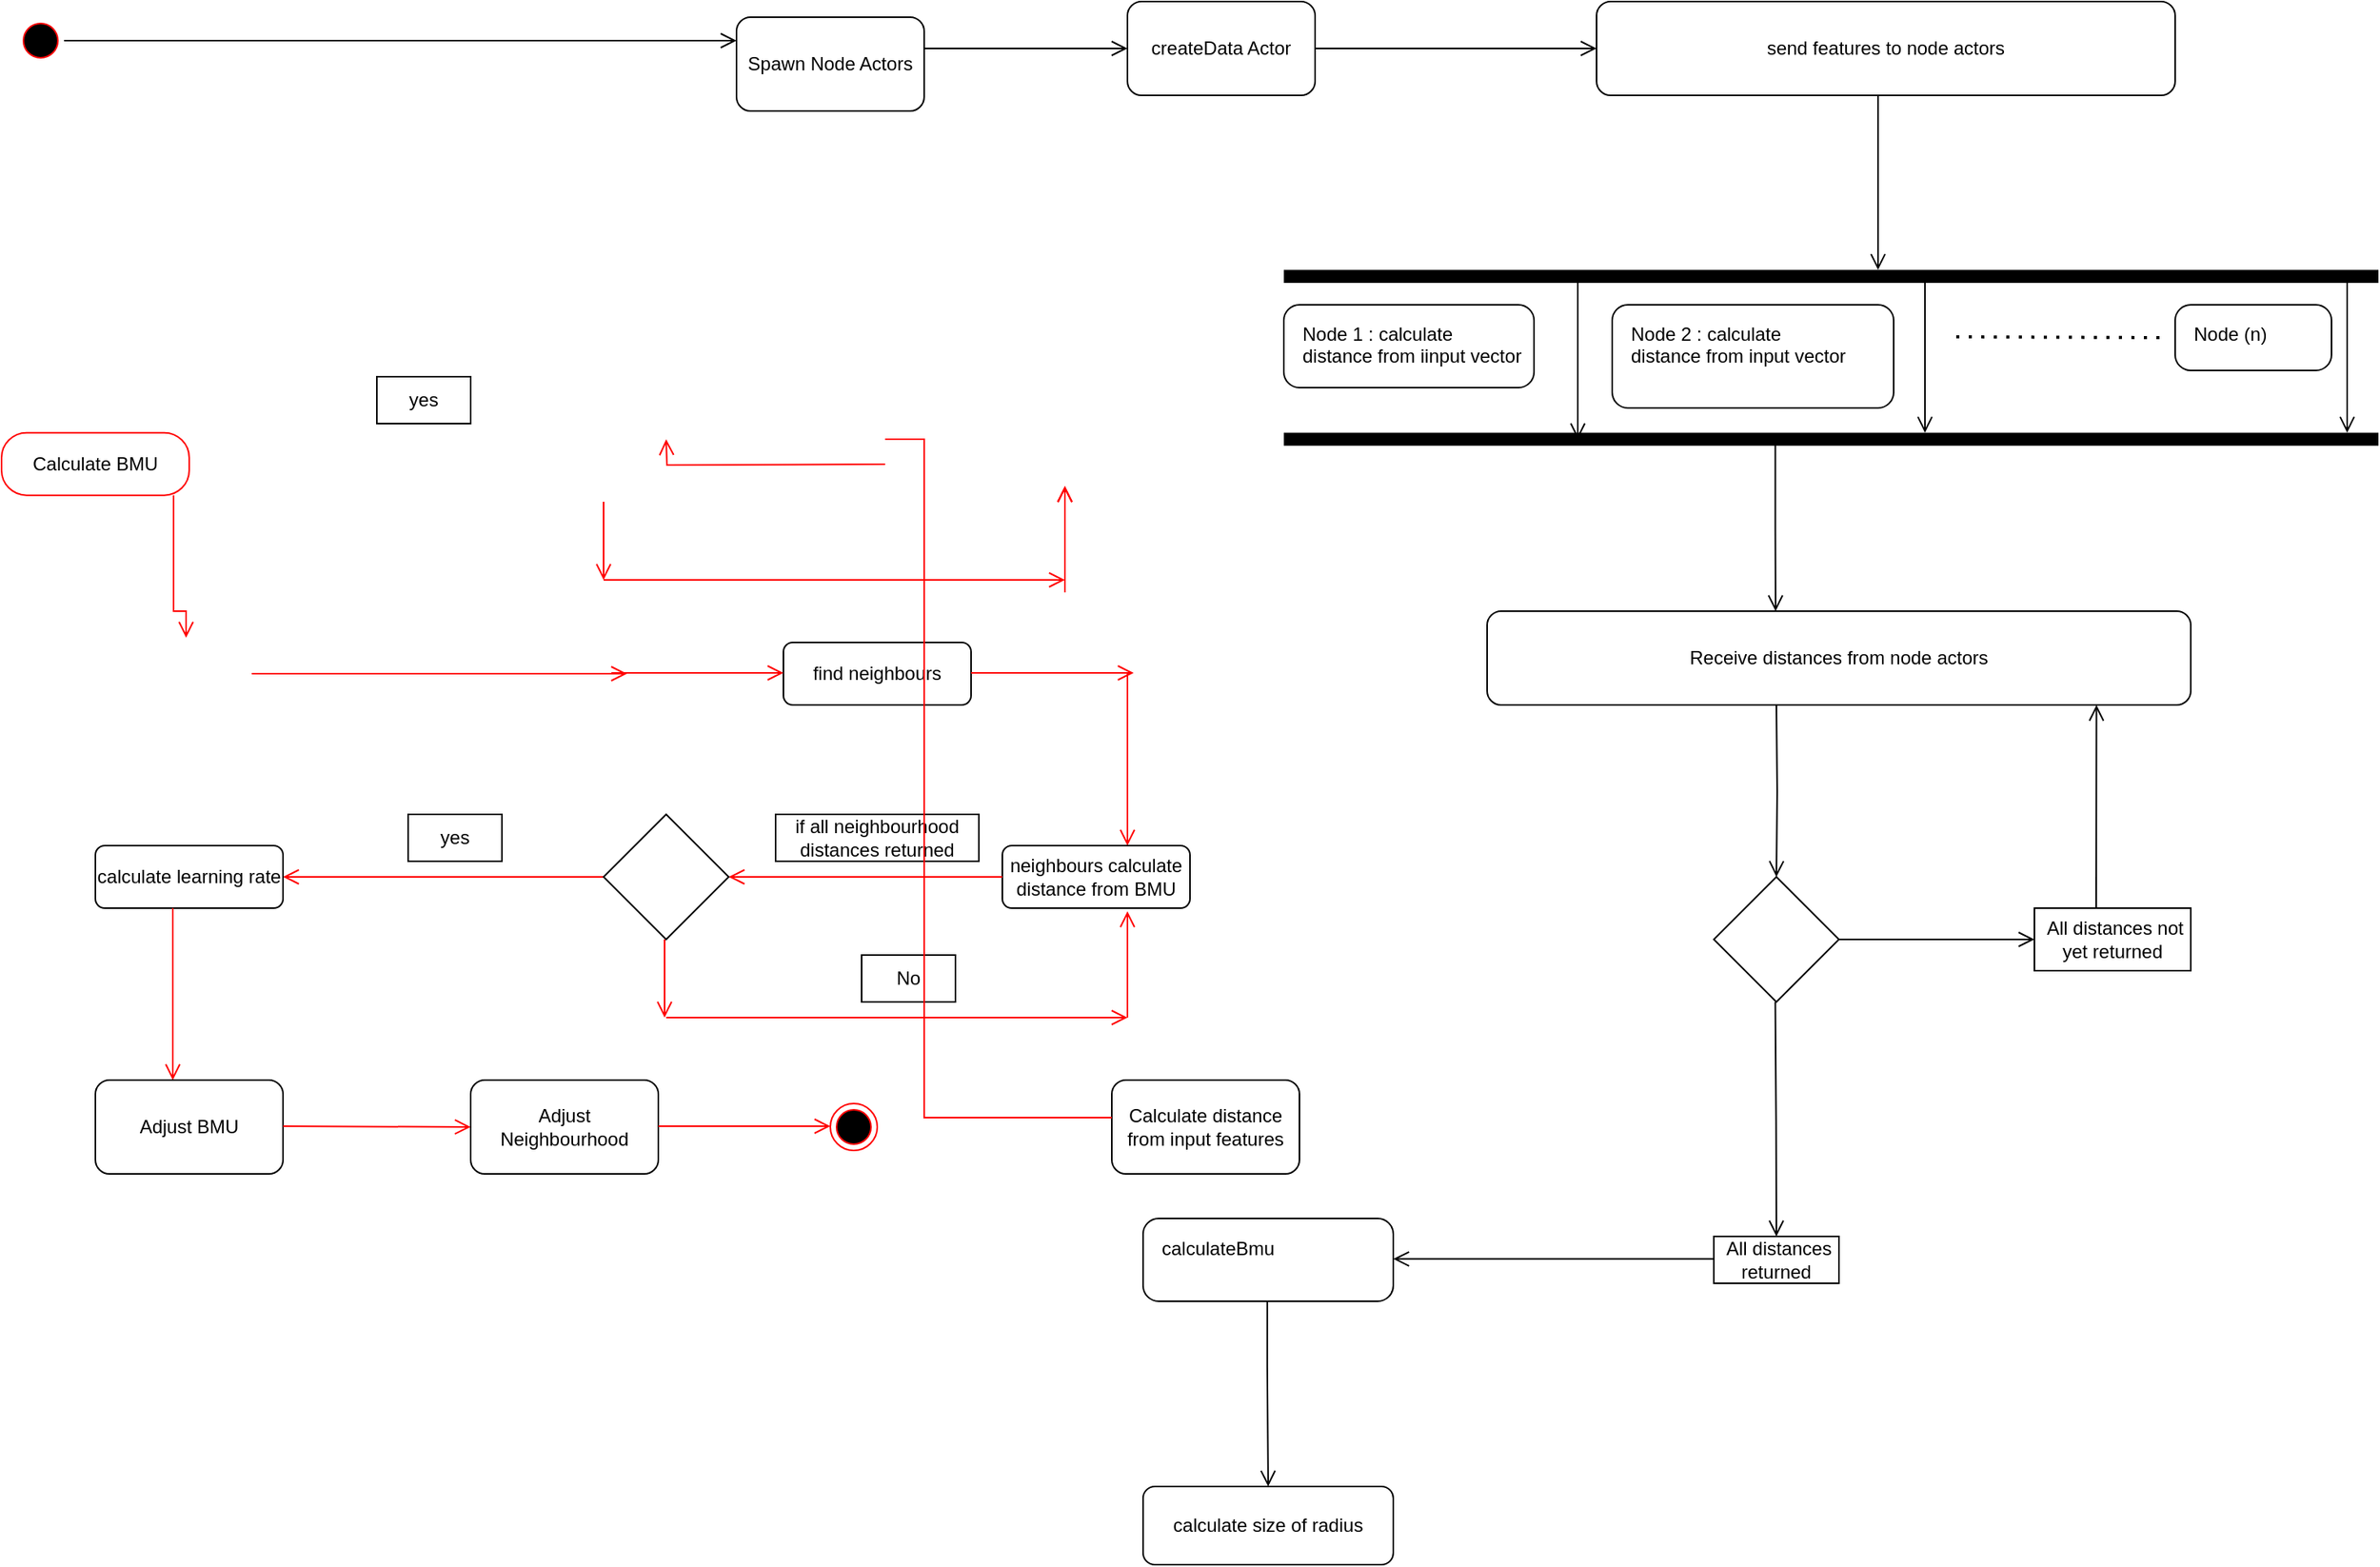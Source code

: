 <mxfile version="15.7.4" type="github">
  <diagram id="ylAyNTXU45JpMREwfZHR" name="Page-1">
    <mxGraphModel dx="1369" dy="686" grid="1" gridSize="10" guides="1" tooltips="1" connect="1" arrows="1" fold="1" page="1" pageScale="1" pageWidth="850" pageHeight="1100" math="0" shadow="0">
      <root>
        <mxCell id="0" />
        <mxCell id="1" parent="0" />
        <mxCell id="u21SFyGaTdQSeciqFoYo-1" value="Spawn Node Actors" style="rounded=1;whiteSpace=wrap;html=1;" parent="1" vertex="1">
          <mxGeometry x="470" y="50" width="120" height="60" as="geometry" />
        </mxCell>
        <mxCell id="u21SFyGaTdQSeciqFoYo-2" value="" style="ellipse;html=1;shape=startState;fillColor=#000000;strokeColor=#ff0000;" parent="1" vertex="1">
          <mxGeometry x="10" y="50" width="30" height="30" as="geometry" />
        </mxCell>
        <mxCell id="u21SFyGaTdQSeciqFoYo-3" value="" style="edgeStyle=orthogonalEdgeStyle;html=1;verticalAlign=bottom;endArrow=open;endSize=8;strokeColor=#000000;rounded=0;entryX=0;entryY=0.25;entryDx=0;entryDy=0;" parent="1" source="u21SFyGaTdQSeciqFoYo-2" target="u21SFyGaTdQSeciqFoYo-1" edge="1">
          <mxGeometry relative="1" as="geometry">
            <mxPoint x="45" y="170" as="targetPoint" />
          </mxGeometry>
        </mxCell>
        <mxCell id="u21SFyGaTdQSeciqFoYo-4" value="createData Actor" style="rounded=1;whiteSpace=wrap;html=1;" parent="1" vertex="1">
          <mxGeometry x="720" y="40" width="120" height="60" as="geometry" />
        </mxCell>
        <mxCell id="u21SFyGaTdQSeciqFoYo-5" value="" style="edgeStyle=orthogonalEdgeStyle;html=1;verticalAlign=bottom;endArrow=open;endSize=8;strokeColor=#000000;rounded=0;entryX=0;entryY=0.5;entryDx=0;entryDy=0;" parent="1" target="u21SFyGaTdQSeciqFoYo-4" edge="1">
          <mxGeometry relative="1" as="geometry">
            <mxPoint x="360" y="145" as="targetPoint" />
            <mxPoint x="590" y="70" as="sourcePoint" />
            <Array as="points">
              <mxPoint x="590" y="70" />
              <mxPoint x="590" y="70" />
            </Array>
          </mxGeometry>
        </mxCell>
        <mxCell id="u21SFyGaTdQSeciqFoYo-6" value="" style="edgeStyle=orthogonalEdgeStyle;html=1;verticalAlign=bottom;endArrow=open;endSize=8;strokeColor=#000000;rounded=0;entryX=0;entryY=0.5;entryDx=0;entryDy=0;exitX=1;exitY=0.5;exitDx=0;exitDy=0;" parent="1" source="u21SFyGaTdQSeciqFoYo-4" target="u21SFyGaTdQSeciqFoYo-8" edge="1">
          <mxGeometry relative="1" as="geometry">
            <mxPoint x="584" y="150" as="targetPoint" />
            <mxPoint x="480" y="150" as="sourcePoint" />
            <Array as="points">
              <mxPoint x="840" y="70" />
            </Array>
          </mxGeometry>
        </mxCell>
        <mxCell id="u21SFyGaTdQSeciqFoYo-8" value="send features to node actors" style="rounded=1;whiteSpace=wrap;html=1;" parent="1" vertex="1">
          <mxGeometry x="1020" y="40" width="370" height="60" as="geometry" />
        </mxCell>
        <mxCell id="u21SFyGaTdQSeciqFoYo-10" value="" style="edgeStyle=orthogonalEdgeStyle;html=1;verticalAlign=bottom;endArrow=open;endSize=8;strokeColor=#000000;rounded=0;" parent="1" source="_sdeYMEwhturCp9GIaWW-1" edge="1">
          <mxGeometry relative="1" as="geometry">
            <mxPoint x="1008" y="320" as="targetPoint" />
            <mxPoint x="1065" y="216" as="sourcePoint" />
            <Array as="points">
              <mxPoint x="1008" y="270" />
              <mxPoint x="1008" y="270" />
            </Array>
          </mxGeometry>
        </mxCell>
        <mxCell id="u21SFyGaTdQSeciqFoYo-11" value="Calculate distance from input features" style="rounded=1;whiteSpace=wrap;html=1;" parent="1" vertex="1">
          <mxGeometry x="710" y="730" width="120" height="60" as="geometry" />
        </mxCell>
        <mxCell id="u21SFyGaTdQSeciqFoYo-13" value="" style="edgeStyle=orthogonalEdgeStyle;html=1;verticalAlign=bottom;endArrow=open;endSize=8;strokeColor=#ff0000;rounded=0;exitX=0;exitY=0.4;exitDx=0;exitDy=0;exitPerimeter=0;startArrow=none;" parent="1" edge="1">
          <mxGeometry relative="1" as="geometry">
            <mxPoint x="425" y="320" as="targetPoint" />
            <mxPoint x="565" y="336" as="sourcePoint" />
            <Array as="points" />
          </mxGeometry>
        </mxCell>
        <mxCell id="u21SFyGaTdQSeciqFoYo-14" value="" style="rhombus;whiteSpace=wrap;html=1;" parent="1" vertex="1">
          <mxGeometry x="1095" y="600" width="80" height="80" as="geometry" />
        </mxCell>
        <mxCell id="u21SFyGaTdQSeciqFoYo-17" value="&amp;nbsp;All distances returned" style="whiteSpace=wrap;html=1;" parent="1" vertex="1">
          <mxGeometry x="1095" y="830" width="80" height="30" as="geometry" />
        </mxCell>
        <mxCell id="u21SFyGaTdQSeciqFoYo-19" value="calculate size of radius" style="rounded=1;whiteSpace=wrap;html=1;" parent="1" vertex="1">
          <mxGeometry x="730" y="990" width="160" height="50" as="geometry" />
        </mxCell>
        <mxCell id="u21SFyGaTdQSeciqFoYo-20" value="" style="edgeStyle=orthogonalEdgeStyle;html=1;verticalAlign=bottom;endArrow=open;endSize=8;strokeColor=#ff0000;rounded=0;exitX=1;exitY=0.417;exitDx=0;exitDy=0;exitPerimeter=0;" parent="1" edge="1">
          <mxGeometry relative="1" as="geometry">
            <mxPoint x="400" y="470" as="targetPoint" />
            <mxPoint x="160" y="470.02" as="sourcePoint" />
          </mxGeometry>
        </mxCell>
        <mxCell id="u21SFyGaTdQSeciqFoYo-21" value="find neighbours" style="rounded=1;whiteSpace=wrap;html=1;" parent="1" vertex="1">
          <mxGeometry x="500" y="450" width="120" height="40" as="geometry" />
        </mxCell>
        <mxCell id="u21SFyGaTdQSeciqFoYo-22" value="yes" style="whiteSpace=wrap;html=1;" parent="1" vertex="1">
          <mxGeometry x="240" y="280" width="60" height="30" as="geometry" />
        </mxCell>
        <mxCell id="u21SFyGaTdQSeciqFoYo-23" value="" style="edgeStyle=orthogonalEdgeStyle;html=1;verticalAlign=bottom;endArrow=open;endSize=8;strokeColor=#ff0000;rounded=0;entryX=0;entryY=0.25;entryDx=0;entryDy=0;exitX=1;exitY=0.417;exitDx=0;exitDy=0;exitPerimeter=0;" parent="1" edge="1">
          <mxGeometry relative="1" as="geometry">
            <mxPoint x="500" y="469.5" as="targetPoint" />
            <mxPoint x="390" y="469.52" as="sourcePoint" />
          </mxGeometry>
        </mxCell>
        <mxCell id="u21SFyGaTdQSeciqFoYo-25" value="" style="edgeStyle=orthogonalEdgeStyle;html=1;verticalAlign=bottom;endArrow=open;endSize=8;strokeColor=#ff0000;rounded=0;entryX=0;entryY=0.25;entryDx=0;entryDy=0;" parent="1" edge="1">
          <mxGeometry relative="1" as="geometry">
            <mxPoint x="724" y="469.5" as="targetPoint" />
            <mxPoint x="620" y="469.5" as="sourcePoint" />
            <Array as="points">
              <mxPoint x="690" y="469.5" />
              <mxPoint x="690" y="469.5" />
            </Array>
          </mxGeometry>
        </mxCell>
        <mxCell id="u21SFyGaTdQSeciqFoYo-26" value="" style="edgeStyle=orthogonalEdgeStyle;html=1;verticalAlign=bottom;endArrow=open;endSize=8;strokeColor=#ff0000;rounded=0;entryX=0.5;entryY=0;entryDx=0;entryDy=0;exitX=0.5;exitY=1;exitDx=0;exitDy=0;" parent="1" edge="1">
          <mxGeometry relative="1" as="geometry">
            <mxPoint x="720" y="580" as="targetPoint" />
            <mxPoint x="720" y="470" as="sourcePoint" />
            <Array as="points">
              <mxPoint x="720" y="490" />
              <mxPoint x="720" y="490" />
            </Array>
          </mxGeometry>
        </mxCell>
        <mxCell id="u21SFyGaTdQSeciqFoYo-27" value="neighbours calculate distance from BMU" style="rounded=1;whiteSpace=wrap;html=1;" parent="1" vertex="1">
          <mxGeometry x="640" y="580" width="120" height="40" as="geometry" />
        </mxCell>
        <mxCell id="u21SFyGaTdQSeciqFoYo-29" value="" style="edgeStyle=orthogonalEdgeStyle;html=1;verticalAlign=bottom;endArrow=open;endSize=8;strokeColor=#ff0000;rounded=0;entryX=1;entryY=0.5;entryDx=0;entryDy=0;exitX=0;exitY=0.5;exitDx=0;exitDy=0;" parent="1" source="u21SFyGaTdQSeciqFoYo-27" target="u21SFyGaTdQSeciqFoYo-32" edge="1">
          <mxGeometry relative="1" as="geometry">
            <mxPoint x="490" y="600" as="targetPoint" />
            <mxPoint x="630" y="600" as="sourcePoint" />
            <Array as="points" />
          </mxGeometry>
        </mxCell>
        <mxCell id="u21SFyGaTdQSeciqFoYo-31" value="" style="edgeStyle=orthogonalEdgeStyle;html=1;verticalAlign=bottom;endArrow=open;endSize=8;strokeColor=#ff0000;rounded=0;exitX=0;exitY=0.5;exitDx=0;exitDy=0;" parent="1" source="u21SFyGaTdQSeciqFoYo-32" edge="1">
          <mxGeometry relative="1" as="geometry">
            <mxPoint x="180" y="600" as="targetPoint" />
            <mxPoint x="355" y="600" as="sourcePoint" />
            <Array as="points" />
          </mxGeometry>
        </mxCell>
        <mxCell id="u21SFyGaTdQSeciqFoYo-32" value="" style="rhombus;whiteSpace=wrap;html=1;" parent="1" vertex="1">
          <mxGeometry x="385" y="560" width="80" height="80" as="geometry" />
        </mxCell>
        <mxCell id="u21SFyGaTdQSeciqFoYo-33" value="if all neighbourhood distances returned" style="whiteSpace=wrap;html=1;" parent="1" vertex="1">
          <mxGeometry x="495" y="560" width="130" height="30" as="geometry" />
        </mxCell>
        <mxCell id="u21SFyGaTdQSeciqFoYo-34" value="yes" style="whiteSpace=wrap;html=1;" parent="1" vertex="1">
          <mxGeometry x="260" y="560" width="60" height="30" as="geometry" />
        </mxCell>
        <mxCell id="u21SFyGaTdQSeciqFoYo-36" value="calculate learning rate" style="rounded=1;whiteSpace=wrap;html=1;" parent="1" vertex="1">
          <mxGeometry x="60" y="580" width="120" height="40" as="geometry" />
        </mxCell>
        <mxCell id="u21SFyGaTdQSeciqFoYo-37" value="" style="edgeStyle=orthogonalEdgeStyle;html=1;verticalAlign=bottom;endArrow=open;endSize=8;strokeColor=#ff0000;rounded=0;entryX=0.5;entryY=0;entryDx=0;entryDy=0;exitX=0.5;exitY=1;exitDx=0;exitDy=0;" parent="1" edge="1">
          <mxGeometry relative="1" as="geometry">
            <mxPoint x="109.5" y="730" as="targetPoint" />
            <mxPoint x="109.5" y="620" as="sourcePoint" />
            <Array as="points">
              <mxPoint x="109.5" y="670" />
              <mxPoint x="109.5" y="670" />
            </Array>
          </mxGeometry>
        </mxCell>
        <mxCell id="u21SFyGaTdQSeciqFoYo-38" value="Adjust BMU" style="rounded=1;whiteSpace=wrap;html=1;" parent="1" vertex="1">
          <mxGeometry x="60" y="730" width="120" height="60" as="geometry" />
        </mxCell>
        <mxCell id="u21SFyGaTdQSeciqFoYo-39" value="Adjust Neighbourhood" style="rounded=1;whiteSpace=wrap;html=1;" parent="1" vertex="1">
          <mxGeometry x="300" y="730" width="120" height="60" as="geometry" />
        </mxCell>
        <mxCell id="u21SFyGaTdQSeciqFoYo-40" value="" style="edgeStyle=orthogonalEdgeStyle;html=1;verticalAlign=bottom;endArrow=open;endSize=8;strokeColor=#ff0000;rounded=0;entryX=0;entryY=0.5;entryDx=0;entryDy=0;exitX=1;exitY=0.417;exitDx=0;exitDy=0;exitPerimeter=0;" parent="1" target="u21SFyGaTdQSeciqFoYo-39" edge="1">
          <mxGeometry relative="1" as="geometry">
            <mxPoint x="290" y="759.5" as="targetPoint" />
            <mxPoint x="180" y="759.52" as="sourcePoint" />
            <Array as="points" />
          </mxGeometry>
        </mxCell>
        <mxCell id="u21SFyGaTdQSeciqFoYo-41" value="" style="ellipse;html=1;shape=endState;fillColor=#000000;strokeColor=#ff0000;" parent="1" vertex="1">
          <mxGeometry x="530" y="745" width="30" height="30" as="geometry" />
        </mxCell>
        <mxCell id="u21SFyGaTdQSeciqFoYo-47" value="" style="edgeStyle=orthogonalEdgeStyle;html=1;verticalAlign=bottom;endArrow=open;endSize=8;strokeColor=#ff0000;rounded=0;entryX=0;entryY=0.25;entryDx=0;entryDy=0;exitX=1;exitY=0.417;exitDx=0;exitDy=0;exitPerimeter=0;" parent="1" edge="1">
          <mxGeometry relative="1" as="geometry">
            <mxPoint x="530" y="759.5" as="targetPoint" />
            <mxPoint x="420" y="759.52" as="sourcePoint" />
            <Array as="points">
              <mxPoint x="480" y="759.5" />
              <mxPoint x="480" y="759.5" />
            </Array>
          </mxGeometry>
        </mxCell>
        <mxCell id="u21SFyGaTdQSeciqFoYo-49" value="" style="edgeStyle=orthogonalEdgeStyle;html=1;verticalAlign=bottom;endArrow=open;endSize=8;strokeColor=#ff0000;rounded=0;exitX=0.5;exitY=1;exitDx=0;exitDy=0;" parent="1" edge="1">
          <mxGeometry relative="1" as="geometry">
            <mxPoint x="424" y="690" as="targetPoint" />
            <mxPoint x="424" y="640" as="sourcePoint" />
            <Array as="points">
              <mxPoint x="424" y="670" />
              <mxPoint x="424" y="670" />
            </Array>
          </mxGeometry>
        </mxCell>
        <mxCell id="u21SFyGaTdQSeciqFoYo-50" value="" style="edgeStyle=orthogonalEdgeStyle;html=1;verticalAlign=bottom;endArrow=open;endSize=8;strokeColor=#ff0000;rounded=0;exitX=1;exitY=0.417;exitDx=0;exitDy=0;exitPerimeter=0;" parent="1" edge="1">
          <mxGeometry relative="1" as="geometry">
            <mxPoint x="720" y="690" as="targetPoint" />
            <mxPoint x="425" y="690.02" as="sourcePoint" />
          </mxGeometry>
        </mxCell>
        <mxCell id="u21SFyGaTdQSeciqFoYo-51" value="No" style="whiteSpace=wrap;html=1;" parent="1" vertex="1">
          <mxGeometry x="550" y="650" width="60" height="30" as="geometry" />
        </mxCell>
        <mxCell id="u21SFyGaTdQSeciqFoYo-52" value="" style="edgeStyle=orthogonalEdgeStyle;html=1;verticalAlign=bottom;endArrow=open;endSize=8;strokeColor=#ff0000;rounded=0;exitX=0.5;exitY=1;exitDx=0;exitDy=0;" parent="1" edge="1">
          <mxGeometry relative="1" as="geometry">
            <mxPoint x="720" y="622" as="targetPoint" />
            <mxPoint x="720" y="690" as="sourcePoint" />
            <Array as="points">
              <mxPoint x="720" y="622" />
            </Array>
          </mxGeometry>
        </mxCell>
        <mxCell id="u21SFyGaTdQSeciqFoYo-53" value="" style="edgeStyle=orthogonalEdgeStyle;html=1;verticalAlign=bottom;endArrow=open;endSize=8;strokeColor=#ff0000;rounded=0;exitX=0.5;exitY=1;exitDx=0;exitDy=0;" parent="1" edge="1">
          <mxGeometry relative="1" as="geometry">
            <mxPoint x="385" y="410" as="targetPoint" />
            <mxPoint x="385" y="360" as="sourcePoint" />
            <Array as="points">
              <mxPoint x="385" y="390" />
              <mxPoint x="385" y="390" />
            </Array>
          </mxGeometry>
        </mxCell>
        <mxCell id="u21SFyGaTdQSeciqFoYo-54" value="" style="edgeStyle=orthogonalEdgeStyle;html=1;verticalAlign=bottom;endArrow=open;endSize=8;strokeColor=#ff0000;rounded=0;exitX=1;exitY=0.417;exitDx=0;exitDy=0;exitPerimeter=0;" parent="1" edge="1">
          <mxGeometry relative="1" as="geometry">
            <mxPoint x="680" y="410" as="targetPoint" />
            <mxPoint x="385" y="410.02" as="sourcePoint" />
          </mxGeometry>
        </mxCell>
        <mxCell id="u21SFyGaTdQSeciqFoYo-55" value="" style="edgeStyle=orthogonalEdgeStyle;html=1;verticalAlign=bottom;endArrow=open;endSize=8;strokeColor=#ff0000;rounded=0;exitX=0.5;exitY=1;exitDx=0;exitDy=0;" parent="1" edge="1">
          <mxGeometry relative="1" as="geometry">
            <mxPoint x="680" y="350" as="targetPoint" />
            <mxPoint x="680" y="418" as="sourcePoint" />
            <Array as="points">
              <mxPoint x="680" y="350" />
            </Array>
          </mxGeometry>
        </mxCell>
        <mxCell id="u21SFyGaTdQSeciqFoYo-56" value="" style="edgeStyle=orthogonalEdgeStyle;html=1;verticalAlign=bottom;endArrow=open;endSize=8;strokeColor=#ff0000;rounded=0;" parent="1" edge="1">
          <mxGeometry relative="1" as="geometry">
            <mxPoint x="680" y="350" as="targetPoint" />
            <mxPoint x="680" y="410" as="sourcePoint" />
            <Array as="points">
              <mxPoint x="680" y="350" />
            </Array>
          </mxGeometry>
        </mxCell>
        <mxCell id="u21SFyGaTdQSeciqFoYo-57" value="" style="edgeStyle=orthogonalEdgeStyle;html=1;verticalAlign=bottom;endArrow=open;endSize=8;strokeColor=#ff0000;rounded=0;" parent="1" edge="1">
          <mxGeometry relative="1" as="geometry">
            <mxPoint x="680" y="350" as="targetPoint" />
            <mxPoint x="680" y="410" as="sourcePoint" />
            <Array as="points">
              <mxPoint x="680" y="350" />
            </Array>
          </mxGeometry>
        </mxCell>
        <mxCell id="u21SFyGaTdQSeciqFoYo-58" value="" style="edgeStyle=orthogonalEdgeStyle;html=1;verticalAlign=bottom;endArrow=open;endSize=8;strokeColor=#000000;rounded=0;entryX=0.866;entryY=1;entryDx=0;entryDy=0;entryPerimeter=0;" parent="1" edge="1" target="ZkyLK1sEt4H9wOnHN_3Q-6">
          <mxGeometry relative="1" as="geometry">
            <mxPoint x="1339.5" y="550" as="targetPoint" />
            <mxPoint x="1339.5" y="600" as="sourcePoint" />
            <Array as="points">
              <mxPoint x="1340" y="620" />
              <mxPoint x="1340" y="620" />
            </Array>
          </mxGeometry>
        </mxCell>
        <mxCell id="lqYgOWtFKZnumh8a8ZyC-6" value="Calculate BMU" style="rounded=1;whiteSpace=wrap;html=1;arcSize=40;fontColor=#000000;fillColor=#FFFFFF;strokeColor=#ff0000;" parent="1" vertex="1">
          <mxGeometry y="315.83" width="120" height="40" as="geometry" />
        </mxCell>
        <mxCell id="lqYgOWtFKZnumh8a8ZyC-7" value="" style="edgeStyle=orthogonalEdgeStyle;html=1;verticalAlign=bottom;endArrow=open;endSize=8;strokeColor=#ff0000;rounded=0;" parent="1" source="lqYgOWtFKZnumh8a8ZyC-6" edge="1">
          <mxGeometry relative="1" as="geometry">
            <mxPoint x="118" y="447" as="targetPoint" />
            <Array as="points">
              <mxPoint x="110" y="430" />
              <mxPoint x="118" y="430" />
            </Array>
          </mxGeometry>
        </mxCell>
        <mxCell id="lqYgOWtFKZnumh8a8ZyC-11" value="" style="edgeStyle=orthogonalEdgeStyle;html=1;verticalAlign=bottom;endArrow=none;endSize=8;strokeColor=#ff0000;rounded=0;exitX=0;exitY=0.4;exitDx=0;exitDy=0;exitPerimeter=0;" parent="1" source="u21SFyGaTdQSeciqFoYo-11" edge="1">
          <mxGeometry relative="1" as="geometry">
            <mxPoint x="565" y="320" as="targetPoint" />
            <mxPoint x="590" y="314" as="sourcePoint" />
            <Array as="points">
              <mxPoint x="590" y="320" />
            </Array>
          </mxGeometry>
        </mxCell>
        <mxCell id="_sdeYMEwhturCp9GIaWW-1" value="" style="html=1;points=[];perimeter=orthogonalPerimeter;fillColor=#000000;strokeColor=none;direction=north;" parent="1" vertex="1">
          <mxGeometry x="820" y="211.67" width="700" height="8.33" as="geometry" />
        </mxCell>
        <mxCell id="_sdeYMEwhturCp9GIaWW-4" value="" style="edgeStyle=orthogonalEdgeStyle;html=1;verticalAlign=bottom;endArrow=open;endSize=8;strokeColor=#000000;rounded=0;" parent="1" edge="1">
          <mxGeometry relative="1" as="geometry">
            <mxPoint x="1500" y="315.83" as="targetPoint" />
            <mxPoint x="1500" y="265.83" as="sourcePoint" />
            <Array as="points">
              <mxPoint x="1500" y="215.83" />
              <mxPoint x="1500" y="215.83" />
            </Array>
          </mxGeometry>
        </mxCell>
        <mxCell id="_sdeYMEwhturCp9GIaWW-9" value="" style="endArrow=none;dashed=1;html=1;dashPattern=1 3;strokeWidth=2;rounded=0;exitX=1;exitY=0.25;exitDx=0;exitDy=0;" parent="1" edge="1">
          <mxGeometry width="50" height="50" relative="1" as="geometry">
            <mxPoint x="1250" y="254.5" as="sourcePoint" />
            <mxPoint x="1380" y="255" as="targetPoint" />
          </mxGeometry>
        </mxCell>
        <mxCell id="_sdeYMEwhturCp9GIaWW-10" value="Node (n)" style="rounded=1;absoluteArcSize=1;arcSize=20;html=1;verticalAlign=top;align=left;spacingTop=5;spacingLeft=10;" parent="1" vertex="1">
          <mxGeometry x="1390" y="234" width="100" height="42" as="geometry" />
        </mxCell>
        <mxCell id="4C2LGKkIfeAoa_OK1MDI-2" value="" style="edgeStyle=orthogonalEdgeStyle;html=1;verticalAlign=bottom;endArrow=open;endSize=8;strokeColor=#000000;rounded=0;" parent="1" edge="1">
          <mxGeometry relative="1" as="geometry">
            <mxPoint x="1230" y="315.83" as="targetPoint" />
            <mxPoint x="1230" y="251.83" as="sourcePoint" />
            <Array as="points">
              <mxPoint x="1230" y="215.83" />
              <mxPoint x="1230" y="337.83" />
            </Array>
          </mxGeometry>
        </mxCell>
        <mxCell id="ZkyLK1sEt4H9wOnHN_3Q-2" value="" style="html=1;points=[];perimeter=orthogonalPerimeter;fillColor=#000000;strokeColor=none;direction=north;" vertex="1" parent="1">
          <mxGeometry x="820" y="315.83" width="700" height="8.33" as="geometry" />
        </mxCell>
        <mxCell id="ZkyLK1sEt4H9wOnHN_3Q-3" value="Node 2 : calculate&lt;br&gt;distance from input vector" style="rounded=1;absoluteArcSize=1;arcSize=20;html=1;verticalAlign=top;align=left;spacingTop=5;spacingLeft=10;" vertex="1" parent="1">
          <mxGeometry x="1030" y="234" width="180" height="66" as="geometry" />
        </mxCell>
        <mxCell id="ZkyLK1sEt4H9wOnHN_3Q-4" value="Node 1 : calculate &lt;br&gt;distance from iinput vector" style="rounded=1;absoluteArcSize=1;arcSize=20;html=1;verticalAlign=top;align=left;spacingTop=5;spacingLeft=10;" vertex="1" parent="1">
          <mxGeometry x="820" y="234" width="160" height="53" as="geometry" />
        </mxCell>
        <mxCell id="ZkyLK1sEt4H9wOnHN_3Q-5" value="" style="edgeStyle=orthogonalEdgeStyle;html=1;verticalAlign=bottom;endArrow=open;endSize=8;strokeColor=#000000;rounded=0;exitX=0.5;exitY=1;exitDx=0;exitDy=0;" edge="1" parent="1" source="u21SFyGaTdQSeciqFoYo-8">
          <mxGeometry relative="1" as="geometry">
            <mxPoint x="1200" y="211.67" as="targetPoint" />
            <mxPoint x="1200" y="147.67" as="sourcePoint" />
            <Array as="points">
              <mxPoint x="1200" y="100" />
            </Array>
          </mxGeometry>
        </mxCell>
        <mxCell id="ZkyLK1sEt4H9wOnHN_3Q-6" value="Receive distances from node actors" style="rounded=1;whiteSpace=wrap;html=1;" vertex="1" parent="1">
          <mxGeometry x="950" y="430" width="450" height="60" as="geometry" />
        </mxCell>
        <mxCell id="ZkyLK1sEt4H9wOnHN_3Q-7" value="" style="edgeStyle=orthogonalEdgeStyle;html=1;verticalAlign=bottom;endArrow=open;endSize=8;strokeColor=#000000;rounded=0;entryX=0.41;entryY=0;entryDx=0;entryDy=0;exitX=0.836;exitY=0.449;exitDx=0;exitDy=0;exitPerimeter=0;entryPerimeter=0;" edge="1" parent="1" source="ZkyLK1sEt4H9wOnHN_3Q-2" target="ZkyLK1sEt4H9wOnHN_3Q-6">
          <mxGeometry relative="1" as="geometry">
            <mxPoint x="1134.5" y="415.83" as="targetPoint" />
            <mxPoint x="1134.5" y="351.83" as="sourcePoint" />
            <Array as="points" />
          </mxGeometry>
        </mxCell>
        <mxCell id="ZkyLK1sEt4H9wOnHN_3Q-8" value="" style="edgeStyle=orthogonalEdgeStyle;html=1;verticalAlign=bottom;endArrow=open;endSize=8;strokeColor=#000000;rounded=0;entryX=0.5;entryY=0;entryDx=0;entryDy=0;" edge="1" parent="1" target="u21SFyGaTdQSeciqFoYo-14">
          <mxGeometry relative="1" as="geometry">
            <mxPoint x="1134.5" y="590" as="targetPoint" />
            <mxPoint x="1135" y="490" as="sourcePoint" />
            <Array as="points" />
          </mxGeometry>
        </mxCell>
        <mxCell id="ZkyLK1sEt4H9wOnHN_3Q-9" style="edgeStyle=orthogonalEdgeStyle;rounded=0;orthogonalLoop=1;jettySize=auto;html=1;exitX=0.5;exitY=1;exitDx=0;exitDy=0;strokeColor=#000000;" edge="1" parent="1" source="lqYgOWtFKZnumh8a8ZyC-6" target="lqYgOWtFKZnumh8a8ZyC-6">
          <mxGeometry relative="1" as="geometry" />
        </mxCell>
        <mxCell id="ZkyLK1sEt4H9wOnHN_3Q-12" value="&amp;nbsp;All distances not yet returned" style="whiteSpace=wrap;html=1;" vertex="1" parent="1">
          <mxGeometry x="1300" y="620" width="100" height="40" as="geometry" />
        </mxCell>
        <mxCell id="ZkyLK1sEt4H9wOnHN_3Q-13" value="" style="edgeStyle=orthogonalEdgeStyle;html=1;verticalAlign=bottom;endArrow=open;endSize=8;strokeColor=#000000;rounded=0;entryX=0;entryY=0.5;entryDx=0;entryDy=0;exitX=1;exitY=0.5;exitDx=0;exitDy=0;" edge="1" parent="1" source="u21SFyGaTdQSeciqFoYo-14" target="ZkyLK1sEt4H9wOnHN_3Q-12">
          <mxGeometry relative="1" as="geometry">
            <mxPoint x="1279" y="629.5" as="targetPoint" />
            <mxPoint x="1175" y="629.5" as="sourcePoint" />
            <Array as="points" />
          </mxGeometry>
        </mxCell>
        <mxCell id="ZkyLK1sEt4H9wOnHN_3Q-18" value="" style="edgeStyle=orthogonalEdgeStyle;html=1;verticalAlign=bottom;endArrow=open;endSize=8;strokeColor=#000000;rounded=0;entryX=0.5;entryY=0;entryDx=0;entryDy=0;" edge="1" parent="1" target="u21SFyGaTdQSeciqFoYo-17">
          <mxGeometry relative="1" as="geometry">
            <mxPoint x="1134.29" y="790" as="targetPoint" />
            <mxPoint x="1134.29" y="680" as="sourcePoint" />
            <Array as="points" />
          </mxGeometry>
        </mxCell>
        <mxCell id="ZkyLK1sEt4H9wOnHN_3Q-19" value="calculateBmu" style="rounded=1;absoluteArcSize=1;arcSize=20;html=1;verticalAlign=top;align=left;spacingTop=5;spacingLeft=10;" vertex="1" parent="1">
          <mxGeometry x="730" y="818.5" width="160" height="53" as="geometry" />
        </mxCell>
        <mxCell id="ZkyLK1sEt4H9wOnHN_3Q-20" value="" style="edgeStyle=orthogonalEdgeStyle;html=1;verticalAlign=bottom;endArrow=open;endSize=8;strokeColor=#000000;rounded=0;exitX=0;exitY=0.5;exitDx=0;exitDy=0;" edge="1" parent="1">
          <mxGeometry relative="1" as="geometry">
            <mxPoint x="890.0" y="844.41" as="targetPoint" />
            <mxPoint x="1095.0" y="844.41" as="sourcePoint" />
            <Array as="points" />
          </mxGeometry>
        </mxCell>
        <mxCell id="ZkyLK1sEt4H9wOnHN_3Q-21" value="" style="edgeStyle=orthogonalEdgeStyle;html=1;verticalAlign=bottom;endArrow=open;endSize=8;strokeColor=#000000;rounded=0;entryX=0.5;entryY=0;entryDx=0;entryDy=0;" edge="1" parent="1" target="u21SFyGaTdQSeciqFoYo-19">
          <mxGeometry relative="1" as="geometry">
            <mxPoint x="809.61" y="984.5" as="targetPoint" />
            <mxPoint x="809.41" y="871.5" as="sourcePoint" />
            <Array as="points">
              <mxPoint x="809" y="914" />
            </Array>
          </mxGeometry>
        </mxCell>
      </root>
    </mxGraphModel>
  </diagram>
</mxfile>
